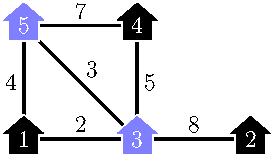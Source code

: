 unitsize(1cm);

void make_house(pair p, int id, bool special = false) {
	pen bg = black;

    if (special)
        bg = lightblue;

	real delta = .1;
	fill(shift(p - (.28,.28)) * scale(.56, .45) * unitsquare, white);
	path roof = (
		(p.x - .25 - delta, p.y + .1) --
		(p.x, p.y + .3 + delta) --
		(p.x + .25 + delta, p.y + .1) --
		cycle
	);
	fill(shift(p.x, p.y + .2) * scale(1.2, 1.2) * shift(-p.x, -p.y - .2) * roof, white);

	fill(shift(p - (.25,.25)) * scale(.5, .4) * unitsquare, bg);
	fill(roof, bg);
	label("$" + (string)id + "$", p, white);
}

void draw_edge(path p, int L, pair mod = N) {
	draw(p, black + linewidth(1.2));
	label("$" + (string)L + "$", midpoint(p), mod);	
}

real d = 2;
pair n1 = (0, 0);
pair n2 = (2*d, 0);
pair n3 = (d, 0);
pair n4 = (d, d);
pair n5 = (0, d);

draw_edge(n1 -- n3, 2, N);
draw_edge(n1 -- n5, 4, W);
draw_edge(n3 -- n2, 8, N);
draw_edge(n3 -- n4, 5, E);
draw_edge(n3 -- n5, 3, NE);
draw_edge(n4 -- n5, 7, N);

make_house(n1, 1);
make_house(n2, 2);
make_house(n3, 3, true);
make_house(n4, 4);
make_house(n5, 5, true);